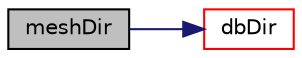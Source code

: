 digraph "meshDir"
{
  bgcolor="transparent";
  edge [fontname="Helvetica",fontsize="10",labelfontname="Helvetica",labelfontsize="10"];
  node [fontname="Helvetica",fontsize="10",shape=record];
  rankdir="LR";
  Node1664 [label="meshDir",height=0.2,width=0.4,color="black", fillcolor="grey75", style="filled", fontcolor="black"];
  Node1664 -> Node1665 [color="midnightblue",fontsize="10",style="solid",fontname="Helvetica"];
  Node1665 [label="dbDir",height=0.2,width=0.4,color="red",URL="$a28565.html#a512ba0ea18ed10e111d17d5349600de7",tooltip="Override the objectRegistry dbDir for a single-region case. "];
}
